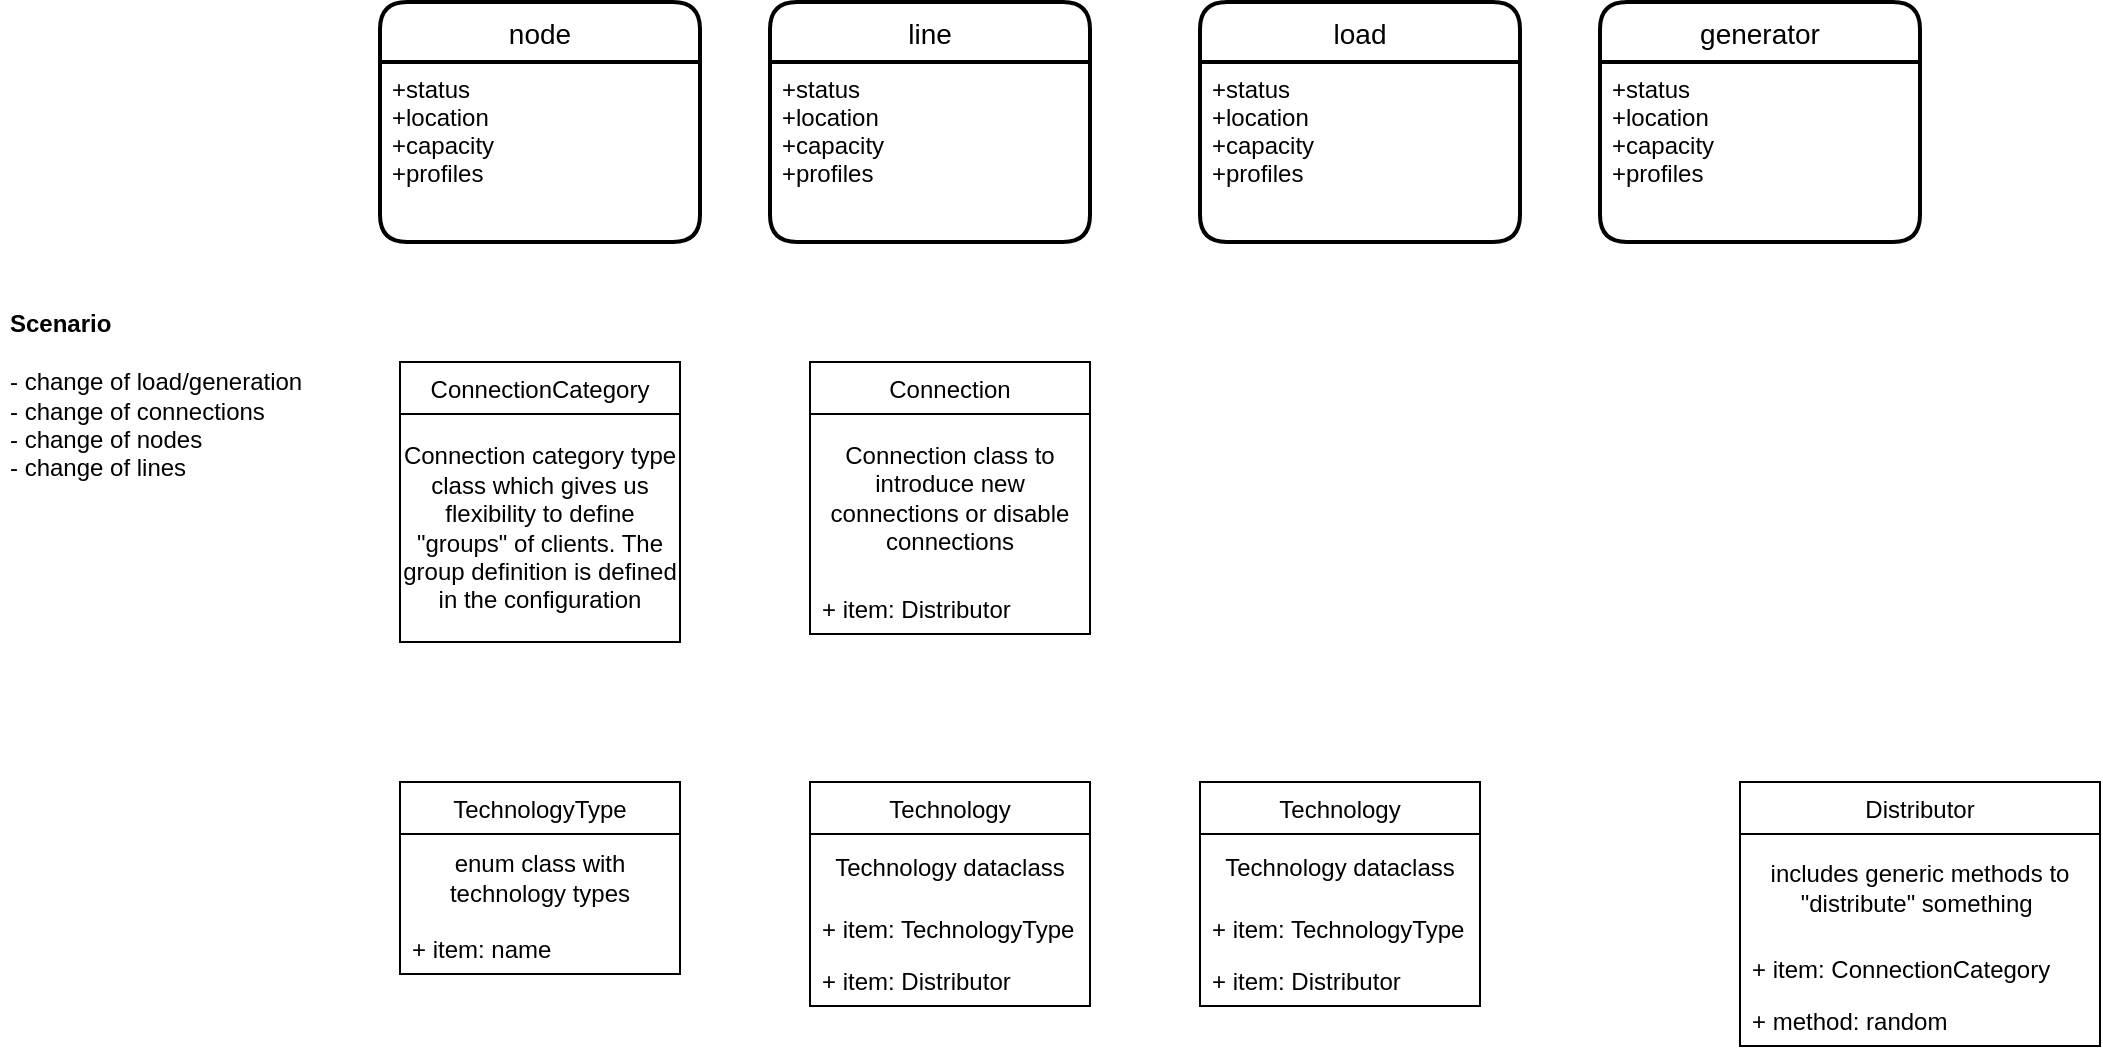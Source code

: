 <mxfile version="20.8.20" type="github">
  <diagram id="C5RBs43oDa-KdzZeNtuy" name="Page-1">
    <mxGraphModel dx="1667" dy="626" grid="1" gridSize="10" guides="1" tooltips="1" connect="1" arrows="1" fold="1" page="1" pageScale="1" pageWidth="1169" pageHeight="827" math="0" shadow="0">
      <root>
        <mxCell id="WIyWlLk6GJQsqaUBKTNV-0" />
        <mxCell id="WIyWlLk6GJQsqaUBKTNV-1" parent="WIyWlLk6GJQsqaUBKTNV-0" />
        <mxCell id="i2PrEZZCWFZVx5Nd_FOy-1" value="Distributor" style="swimlane;fontStyle=0;childLayout=stackLayout;horizontal=1;startSize=26;fillColor=none;horizontalStack=0;resizeParent=1;resizeParentMax=0;resizeLast=0;collapsible=1;marginBottom=0;" vertex="1" parent="WIyWlLk6GJQsqaUBKTNV-1">
          <mxGeometry x="910" y="430" width="180" height="132" as="geometry" />
        </mxCell>
        <mxCell id="i2PrEZZCWFZVx5Nd_FOy-13" value="&lt;div align=&quot;center&quot;&gt;includes generic methods to &quot;distribute&quot; something&amp;nbsp; &lt;/div&gt;" style="text;html=1;strokeColor=none;fillColor=none;align=center;verticalAlign=middle;whiteSpace=wrap;rounded=0;" vertex="1" parent="i2PrEZZCWFZVx5Nd_FOy-1">
          <mxGeometry y="26" width="180" height="54" as="geometry" />
        </mxCell>
        <mxCell id="i2PrEZZCWFZVx5Nd_FOy-54" value="+ item: ConnectionCategory" style="text;strokeColor=none;fillColor=none;align=left;verticalAlign=top;spacingLeft=4;spacingRight=4;overflow=hidden;rotatable=0;points=[[0,0.5],[1,0.5]];portConstraint=eastwest;" vertex="1" parent="i2PrEZZCWFZVx5Nd_FOy-1">
          <mxGeometry y="80" width="180" height="26" as="geometry" />
        </mxCell>
        <mxCell id="i2PrEZZCWFZVx5Nd_FOy-67" value="+ method: random" style="text;strokeColor=none;fillColor=none;align=left;verticalAlign=top;spacingLeft=4;spacingRight=4;overflow=hidden;rotatable=0;points=[[0,0.5],[1,0.5]];portConstraint=eastwest;" vertex="1" parent="i2PrEZZCWFZVx5Nd_FOy-1">
          <mxGeometry y="106" width="180" height="26" as="geometry" />
        </mxCell>
        <mxCell id="i2PrEZZCWFZVx5Nd_FOy-9" value="TechnologyType" style="swimlane;fontStyle=0;childLayout=stackLayout;horizontal=1;startSize=26;fillColor=none;horizontalStack=0;resizeParent=1;resizeParentMax=0;resizeLast=0;collapsible=1;marginBottom=0;" vertex="1" parent="WIyWlLk6GJQsqaUBKTNV-1">
          <mxGeometry x="240" y="430" width="140" height="96" as="geometry" />
        </mxCell>
        <mxCell id="i2PrEZZCWFZVx5Nd_FOy-15" value="enum class with technology types" style="text;html=1;strokeColor=none;fillColor=none;align=center;verticalAlign=middle;whiteSpace=wrap;rounded=0;" vertex="1" parent="i2PrEZZCWFZVx5Nd_FOy-9">
          <mxGeometry y="26" width="140" height="44" as="geometry" />
        </mxCell>
        <mxCell id="i2PrEZZCWFZVx5Nd_FOy-58" value="+ item: name" style="text;strokeColor=none;fillColor=none;align=left;verticalAlign=top;spacingLeft=4;spacingRight=4;overflow=hidden;rotatable=0;points=[[0,0.5],[1,0.5]];portConstraint=eastwest;" vertex="1" parent="i2PrEZZCWFZVx5Nd_FOy-9">
          <mxGeometry y="70" width="140" height="26" as="geometry" />
        </mxCell>
        <mxCell id="i2PrEZZCWFZVx5Nd_FOy-16" value="ConnectionCategory" style="swimlane;fontStyle=0;childLayout=stackLayout;horizontal=1;startSize=26;fillColor=none;horizontalStack=0;resizeParent=1;resizeParentMax=0;resizeLast=0;collapsible=1;marginBottom=0;" vertex="1" parent="WIyWlLk6GJQsqaUBKTNV-1">
          <mxGeometry x="240" y="220" width="140" height="140" as="geometry" />
        </mxCell>
        <mxCell id="i2PrEZZCWFZVx5Nd_FOy-17" value="Connection category type class which gives us flexibility to define &quot;groups&quot; of clients. The group definition is defined in the configuration" style="text;html=1;strokeColor=none;fillColor=none;align=center;verticalAlign=middle;whiteSpace=wrap;rounded=0;" vertex="1" parent="i2PrEZZCWFZVx5Nd_FOy-16">
          <mxGeometry y="26" width="140" height="114" as="geometry" />
        </mxCell>
        <mxCell id="i2PrEZZCWFZVx5Nd_FOy-20" value="Technology" style="swimlane;fontStyle=0;childLayout=stackLayout;horizontal=1;startSize=26;fillColor=none;horizontalStack=0;resizeParent=1;resizeParentMax=0;resizeLast=0;collapsible=1;marginBottom=0;" vertex="1" parent="WIyWlLk6GJQsqaUBKTNV-1">
          <mxGeometry x="445" y="430" width="140" height="112" as="geometry" />
        </mxCell>
        <mxCell id="i2PrEZZCWFZVx5Nd_FOy-21" value="Technology dataclass" style="text;html=1;strokeColor=none;fillColor=none;align=center;verticalAlign=middle;whiteSpace=wrap;rounded=0;" vertex="1" parent="i2PrEZZCWFZVx5Nd_FOy-20">
          <mxGeometry y="26" width="140" height="34" as="geometry" />
        </mxCell>
        <mxCell id="i2PrEZZCWFZVx5Nd_FOy-55" value="+ item: TechnologyType" style="text;strokeColor=none;fillColor=none;align=left;verticalAlign=top;spacingLeft=4;spacingRight=4;overflow=hidden;rotatable=0;points=[[0,0.5],[1,0.5]];portConstraint=eastwest;" vertex="1" parent="i2PrEZZCWFZVx5Nd_FOy-20">
          <mxGeometry y="60" width="140" height="26" as="geometry" />
        </mxCell>
        <mxCell id="i2PrEZZCWFZVx5Nd_FOy-56" value="+ item: Distributor" style="text;strokeColor=none;fillColor=none;align=left;verticalAlign=top;spacingLeft=4;spacingRight=4;overflow=hidden;rotatable=0;points=[[0,0.5],[1,0.5]];portConstraint=eastwest;" vertex="1" parent="i2PrEZZCWFZVx5Nd_FOy-20">
          <mxGeometry y="86" width="140" height="26" as="geometry" />
        </mxCell>
        <mxCell id="i2PrEZZCWFZVx5Nd_FOy-51" value="&lt;div&gt;&lt;br&gt;&lt;/div&gt;&lt;div&gt;&lt;b&gt;Scenario&lt;/b&gt;&lt;/div&gt;&lt;div&gt;&lt;br&gt;&lt;/div&gt;&lt;div&gt;- change of load/generation &lt;br&gt;&lt;/div&gt;&lt;div&gt;- change of connections&lt;/div&gt;&lt;div&gt;- change of nodes&lt;/div&gt;&lt;div&gt;- change of lines&lt;br&gt;&lt;/div&gt;&lt;div&gt;&lt;br&gt;&lt;/div&gt;&lt;div&gt;&lt;br&gt;&lt;/div&gt;" style="text;html=1;strokeColor=none;fillColor=none;spacing=5;spacingTop=-20;whiteSpace=wrap;overflow=hidden;rounded=0;" vertex="1" parent="WIyWlLk6GJQsqaUBKTNV-1">
          <mxGeometry x="40" y="190" width="190" height="120" as="geometry" />
        </mxCell>
        <mxCell id="i2PrEZZCWFZVx5Nd_FOy-63" value="Connection" style="swimlane;fontStyle=0;childLayout=stackLayout;horizontal=1;startSize=26;fillColor=none;horizontalStack=0;resizeParent=1;resizeParentMax=0;resizeLast=0;collapsible=1;marginBottom=0;" vertex="1" parent="WIyWlLk6GJQsqaUBKTNV-1">
          <mxGeometry x="445" y="220" width="140" height="136" as="geometry" />
        </mxCell>
        <mxCell id="i2PrEZZCWFZVx5Nd_FOy-64" value="Connection class to introduce new connections or disable connections" style="text;html=1;strokeColor=none;fillColor=none;align=center;verticalAlign=middle;whiteSpace=wrap;rounded=0;" vertex="1" parent="i2PrEZZCWFZVx5Nd_FOy-63">
          <mxGeometry y="26" width="140" height="84" as="geometry" />
        </mxCell>
        <mxCell id="i2PrEZZCWFZVx5Nd_FOy-66" value="+ item: Distributor" style="text;strokeColor=none;fillColor=none;align=left;verticalAlign=top;spacingLeft=4;spacingRight=4;overflow=hidden;rotatable=0;points=[[0,0.5],[1,0.5]];portConstraint=eastwest;" vertex="1" parent="i2PrEZZCWFZVx5Nd_FOy-63">
          <mxGeometry y="110" width="140" height="26" as="geometry" />
        </mxCell>
        <mxCell id="i2PrEZZCWFZVx5Nd_FOy-68" value="Technology" style="swimlane;fontStyle=0;childLayout=stackLayout;horizontal=1;startSize=26;fillColor=none;horizontalStack=0;resizeParent=1;resizeParentMax=0;resizeLast=0;collapsible=1;marginBottom=0;" vertex="1" parent="WIyWlLk6GJQsqaUBKTNV-1">
          <mxGeometry x="640" y="430" width="140" height="112" as="geometry" />
        </mxCell>
        <mxCell id="i2PrEZZCWFZVx5Nd_FOy-69" value="Technology dataclass" style="text;html=1;strokeColor=none;fillColor=none;align=center;verticalAlign=middle;whiteSpace=wrap;rounded=0;" vertex="1" parent="i2PrEZZCWFZVx5Nd_FOy-68">
          <mxGeometry y="26" width="140" height="34" as="geometry" />
        </mxCell>
        <mxCell id="i2PrEZZCWFZVx5Nd_FOy-70" value="+ item: TechnologyType" style="text;strokeColor=none;fillColor=none;align=left;verticalAlign=top;spacingLeft=4;spacingRight=4;overflow=hidden;rotatable=0;points=[[0,0.5],[1,0.5]];portConstraint=eastwest;" vertex="1" parent="i2PrEZZCWFZVx5Nd_FOy-68">
          <mxGeometry y="60" width="140" height="26" as="geometry" />
        </mxCell>
        <mxCell id="i2PrEZZCWFZVx5Nd_FOy-71" value="+ item: Distributor" style="text;strokeColor=none;fillColor=none;align=left;verticalAlign=top;spacingLeft=4;spacingRight=4;overflow=hidden;rotatable=0;points=[[0,0.5],[1,0.5]];portConstraint=eastwest;" vertex="1" parent="i2PrEZZCWFZVx5Nd_FOy-68">
          <mxGeometry y="86" width="140" height="26" as="geometry" />
        </mxCell>
        <mxCell id="i2PrEZZCWFZVx5Nd_FOy-72" value="load" style="swimlane;childLayout=stackLayout;horizontal=1;startSize=30;horizontalStack=0;rounded=1;fontSize=14;fontStyle=0;strokeWidth=2;resizeParent=0;resizeLast=1;shadow=0;dashed=0;align=center;" vertex="1" parent="WIyWlLk6GJQsqaUBKTNV-1">
          <mxGeometry x="640" y="40" width="160" height="120" as="geometry" />
        </mxCell>
        <mxCell id="i2PrEZZCWFZVx5Nd_FOy-73" value="+status&#xa;+location&#xa;+capacity&#xa;+profiles&#xa;" style="align=left;strokeColor=none;fillColor=none;spacingLeft=4;fontSize=12;verticalAlign=top;resizable=0;rotatable=0;part=1;" vertex="1" parent="i2PrEZZCWFZVx5Nd_FOy-72">
          <mxGeometry y="30" width="160" height="90" as="geometry" />
        </mxCell>
        <mxCell id="i2PrEZZCWFZVx5Nd_FOy-76" value="generator" style="swimlane;childLayout=stackLayout;horizontal=1;startSize=30;horizontalStack=0;rounded=1;fontSize=14;fontStyle=0;strokeWidth=2;resizeParent=0;resizeLast=1;shadow=0;dashed=0;align=center;" vertex="1" parent="WIyWlLk6GJQsqaUBKTNV-1">
          <mxGeometry x="840" y="40" width="160" height="120" as="geometry" />
        </mxCell>
        <mxCell id="i2PrEZZCWFZVx5Nd_FOy-77" value="+status&#xa;+location&#xa;+capacity&#xa;+profiles&#xa;" style="align=left;strokeColor=none;fillColor=none;spacingLeft=4;fontSize=12;verticalAlign=top;resizable=0;rotatable=0;part=1;" vertex="1" parent="i2PrEZZCWFZVx5Nd_FOy-76">
          <mxGeometry y="30" width="160" height="90" as="geometry" />
        </mxCell>
        <mxCell id="i2PrEZZCWFZVx5Nd_FOy-78" value="&#xa;" style="align=left;strokeColor=none;fillColor=none;spacingLeft=4;fontSize=12;verticalAlign=top;resizable=0;rotatable=0;part=1;" vertex="1" parent="i2PrEZZCWFZVx5Nd_FOy-76">
          <mxGeometry y="120" width="160" as="geometry" />
        </mxCell>
        <mxCell id="i2PrEZZCWFZVx5Nd_FOy-79" value="line" style="swimlane;childLayout=stackLayout;horizontal=1;startSize=30;horizontalStack=0;rounded=1;fontSize=14;fontStyle=0;strokeWidth=2;resizeParent=0;resizeLast=1;shadow=0;dashed=0;align=center;" vertex="1" parent="WIyWlLk6GJQsqaUBKTNV-1">
          <mxGeometry x="425" y="40" width="160" height="120" as="geometry" />
        </mxCell>
        <mxCell id="i2PrEZZCWFZVx5Nd_FOy-80" value="+status&#xa;+location&#xa;+capacity&#xa;+profiles&#xa;" style="align=left;strokeColor=none;fillColor=none;spacingLeft=4;fontSize=12;verticalAlign=top;resizable=0;rotatable=0;part=1;" vertex="1" parent="i2PrEZZCWFZVx5Nd_FOy-79">
          <mxGeometry y="30" width="160" height="90" as="geometry" />
        </mxCell>
        <mxCell id="i2PrEZZCWFZVx5Nd_FOy-82" value="node" style="swimlane;childLayout=stackLayout;horizontal=1;startSize=30;horizontalStack=0;rounded=1;fontSize=14;fontStyle=0;strokeWidth=2;resizeParent=0;resizeLast=1;shadow=0;dashed=0;align=center;" vertex="1" parent="WIyWlLk6GJQsqaUBKTNV-1">
          <mxGeometry x="230" y="40" width="160" height="120" as="geometry" />
        </mxCell>
        <mxCell id="i2PrEZZCWFZVx5Nd_FOy-83" value="+status&#xa;+location&#xa;+capacity&#xa;+profiles&#xa;" style="align=left;strokeColor=none;fillColor=none;spacingLeft=4;fontSize=12;verticalAlign=top;resizable=0;rotatable=0;part=1;" vertex="1" parent="i2PrEZZCWFZVx5Nd_FOy-82">
          <mxGeometry y="30" width="160" height="90" as="geometry" />
        </mxCell>
      </root>
    </mxGraphModel>
  </diagram>
</mxfile>
